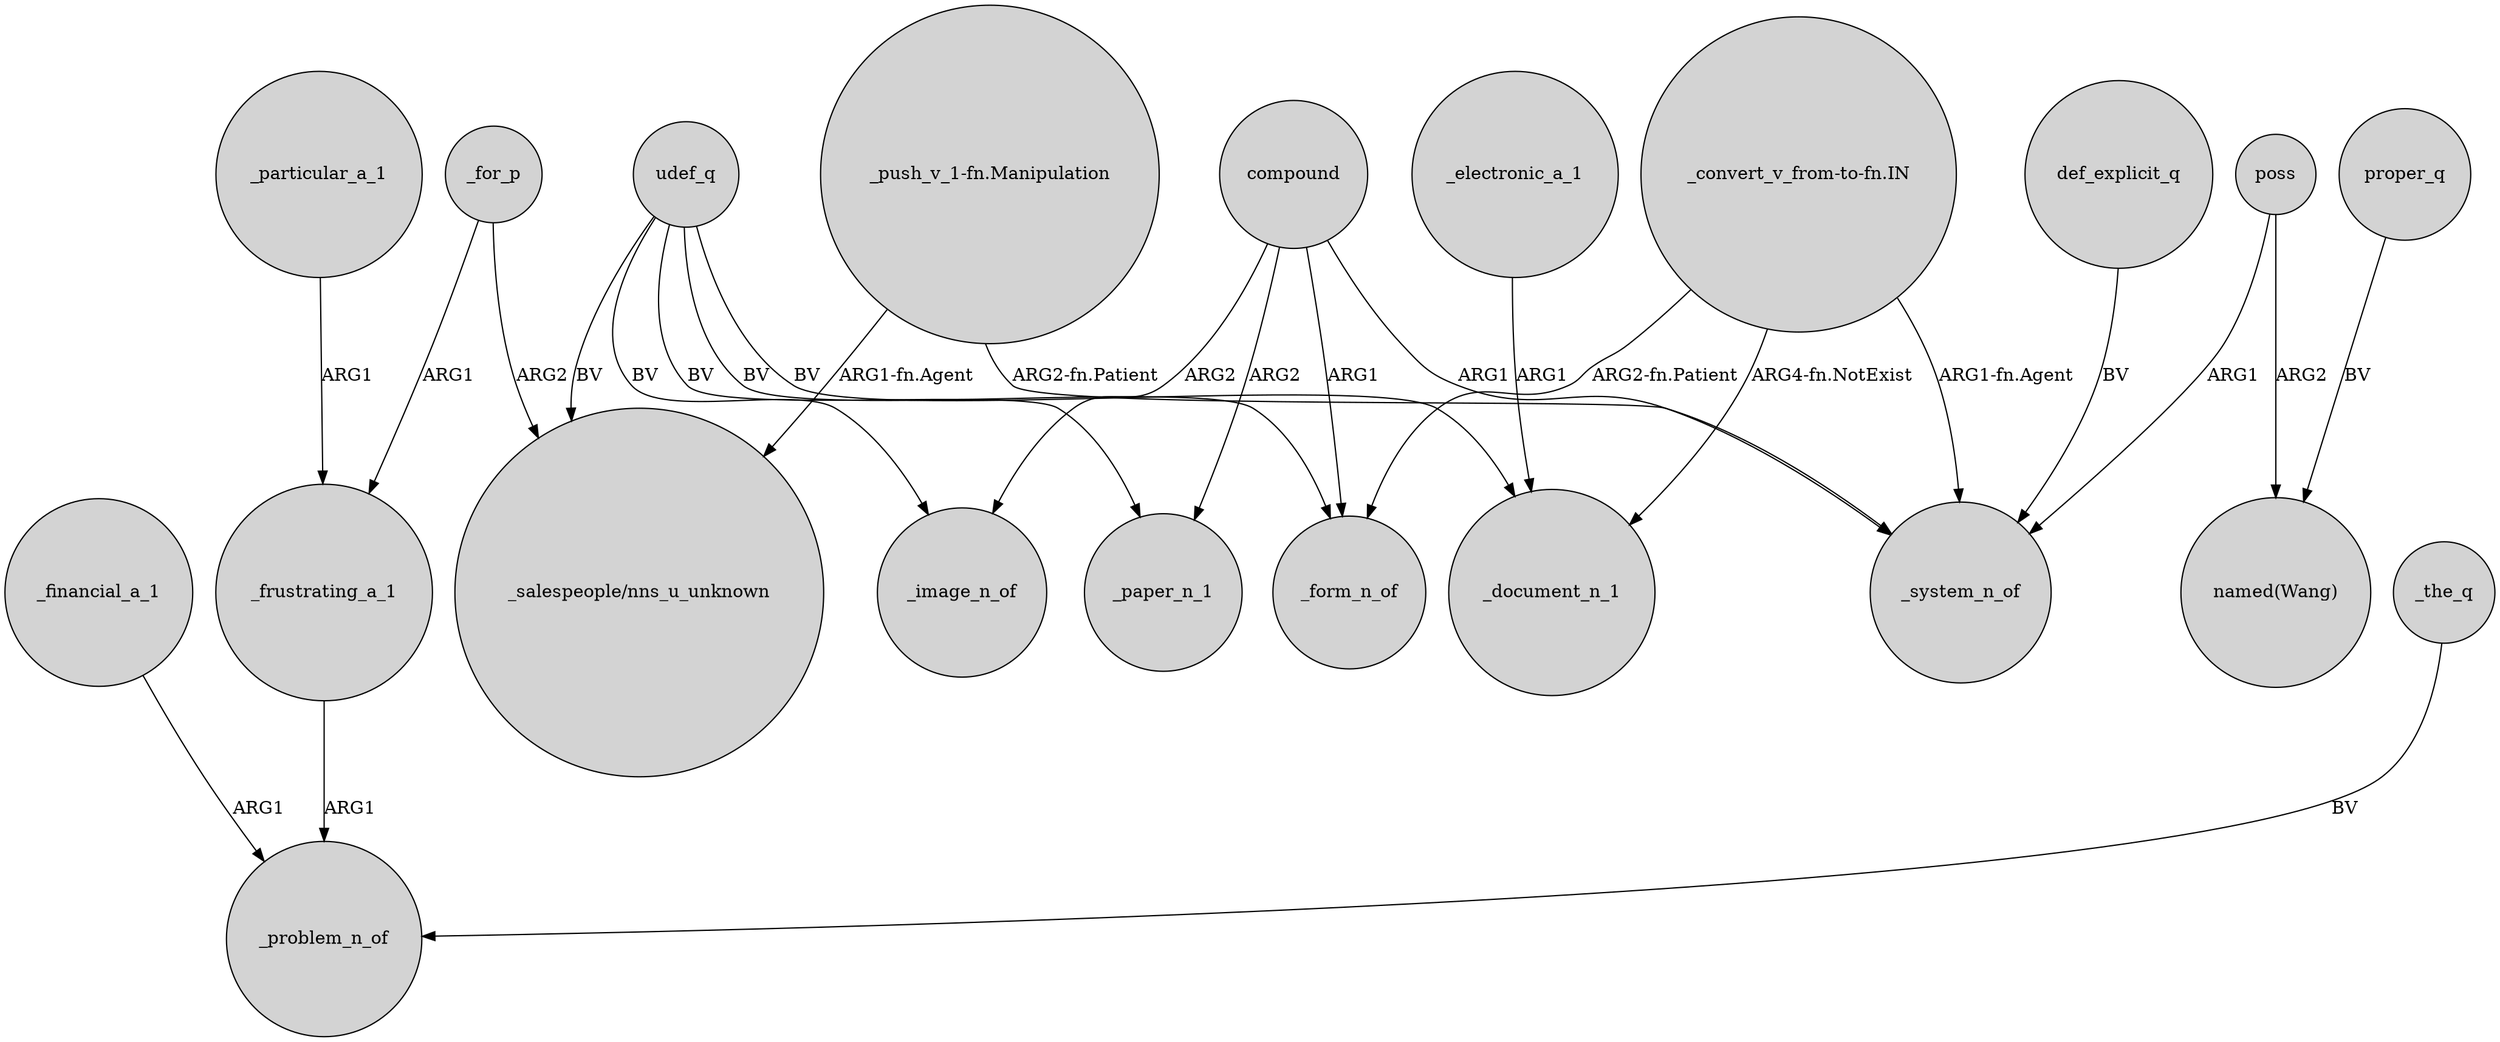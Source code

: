 digraph {
	node [shape=circle style=filled]
	_financial_a_1 -> _problem_n_of [label=ARG1]
	"_convert_v_from-to-fn.IN" -> _document_n_1 [label="ARG4-fn.NotExist"]
	"_push_v_1-fn.Manipulation" -> _system_n_of [label="ARG2-fn.Patient"]
	compound -> _system_n_of [label=ARG1]
	compound -> _image_n_of [label=ARG2]
	"_convert_v_from-to-fn.IN" -> _form_n_of [label="ARG2-fn.Patient"]
	_for_p -> _frustrating_a_1 [label=ARG1]
	udef_q -> "_salespeople/nns_u_unknown" [label=BV]
	_the_q -> _problem_n_of [label=BV]
	poss -> "named(Wang)" [label=ARG2]
	poss -> _system_n_of [label=ARG1]
	def_explicit_q -> _system_n_of [label=BV]
	proper_q -> "named(Wang)" [label=BV]
	udef_q -> _document_n_1 [label=BV]
	"_push_v_1-fn.Manipulation" -> "_salespeople/nns_u_unknown" [label="ARG1-fn.Agent"]
	_for_p -> "_salespeople/nns_u_unknown" [label=ARG2]
	compound -> _paper_n_1 [label=ARG2]
	udef_q -> _form_n_of [label=BV]
	udef_q -> _paper_n_1 [label=BV]
	udef_q -> _image_n_of [label=BV]
	compound -> _form_n_of [label=ARG1]
	_particular_a_1 -> _frustrating_a_1 [label=ARG1]
	"_convert_v_from-to-fn.IN" -> _system_n_of [label="ARG1-fn.Agent"]
	_electronic_a_1 -> _document_n_1 [label=ARG1]
	_frustrating_a_1 -> _problem_n_of [label=ARG1]
}
